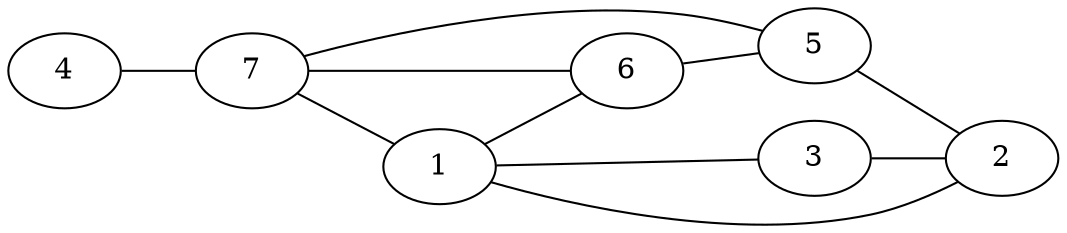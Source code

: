 graph G {
    rankdir="LR"
    4 -- 7;
    7 -- 1;
    7 -- 6;
    7 -- 5;
    1 -- 6;
    1 -- 3;
    1 -- 2;
    6 -- 5;
    3 -- 2;
    5 -- 2;
}
